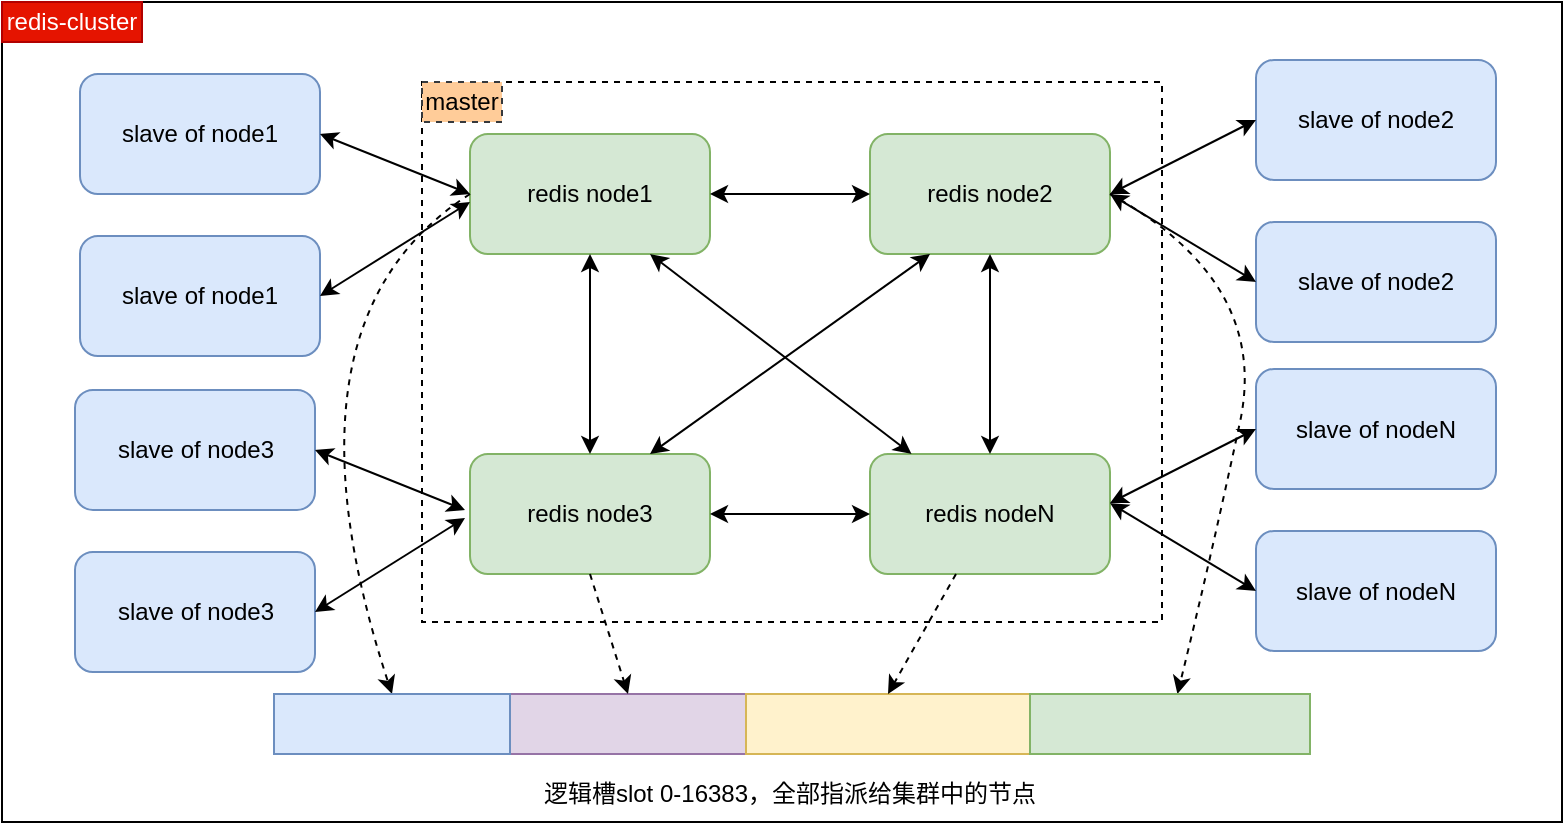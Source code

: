 <mxfile version="10.7.5" type="device"><diagram id="j-z1dym4aNV_XJcPWcNc" name="Page-1"><mxGraphModel dx="918" dy="682" grid="1" gridSize="10" guides="1" tooltips="1" connect="1" arrows="1" fold="1" page="1" pageScale="1" pageWidth="827" pageHeight="1169" math="0" shadow="0"><root><mxCell id="0"/><mxCell id="1" parent="0"/><mxCell id="c8PnRM8bnwLoUOzQhQxW-1" value="" style="rounded=0;whiteSpace=wrap;html=1;" vertex="1" parent="1"><mxGeometry x="30" y="70" width="780" height="410" as="geometry"/></mxCell><mxCell id="c8PnRM8bnwLoUOzQhQxW-3" value="redis-cluster" style="text;html=1;strokeColor=#B20000;fillColor=#e51400;align=center;verticalAlign=middle;whiteSpace=wrap;rounded=0;fontColor=#ffffff;" vertex="1" parent="1"><mxGeometry x="30" y="70" width="70" height="20" as="geometry"/></mxCell><mxCell id="c8PnRM8bnwLoUOzQhQxW-5" value="redis node1" style="rounded=1;whiteSpace=wrap;html=1;fillColor=#d5e8d4;strokeColor=#82b366;" vertex="1" parent="1"><mxGeometry x="264" y="136" width="120" height="60" as="geometry"/></mxCell><mxCell id="c8PnRM8bnwLoUOzQhQxW-7" value="redis node2" style="rounded=1;whiteSpace=wrap;html=1;fillColor=#d5e8d4;strokeColor=#82b366;" vertex="1" parent="1"><mxGeometry x="464" y="136" width="120" height="60" as="geometry"/></mxCell><mxCell id="c8PnRM8bnwLoUOzQhQxW-8" value="redis node3" style="rounded=1;whiteSpace=wrap;html=1;fillColor=#d5e8d4;strokeColor=#82b366;" vertex="1" parent="1"><mxGeometry x="264" y="296" width="120" height="60" as="geometry"/></mxCell><mxCell id="c8PnRM8bnwLoUOzQhQxW-10" value="redis nodeN" style="rounded=1;whiteSpace=wrap;html=1;fillColor=#d5e8d4;strokeColor=#82b366;" vertex="1" parent="1"><mxGeometry x="464" y="296" width="120" height="60" as="geometry"/></mxCell><mxCell id="c8PnRM8bnwLoUOzQhQxW-11" value="" style="endArrow=classic;startArrow=classic;html=1;exitX=1;exitY=0.5;exitDx=0;exitDy=0;entryX=0;entryY=0.5;entryDx=0;entryDy=0;" edge="1" parent="1" source="c8PnRM8bnwLoUOzQhQxW-5" target="c8PnRM8bnwLoUOzQhQxW-7"><mxGeometry width="50" height="50" relative="1" as="geometry"><mxPoint x="394" y="206" as="sourcePoint"/><mxPoint x="444" y="156" as="targetPoint"/></mxGeometry></mxCell><mxCell id="c8PnRM8bnwLoUOzQhQxW-12" value="" style="endArrow=classic;startArrow=classic;html=1;exitX=1;exitY=0.5;exitDx=0;exitDy=0;entryX=0;entryY=0.5;entryDx=0;entryDy=0;" edge="1" parent="1" source="c8PnRM8bnwLoUOzQhQxW-8" target="c8PnRM8bnwLoUOzQhQxW-10"><mxGeometry width="50" height="50" relative="1" as="geometry"><mxPoint x="344" y="315.5" as="sourcePoint"/><mxPoint x="424" y="315.5" as="targetPoint"/></mxGeometry></mxCell><mxCell id="c8PnRM8bnwLoUOzQhQxW-13" value="" style="endArrow=classic;startArrow=classic;html=1;exitX=0.5;exitY=0;exitDx=0;exitDy=0;entryX=0.5;entryY=1;entryDx=0;entryDy=0;" edge="1" parent="1" source="c8PnRM8bnwLoUOzQhQxW-8" target="c8PnRM8bnwLoUOzQhQxW-5"><mxGeometry width="50" height="50" relative="1" as="geometry"><mxPoint x="284" y="246" as="sourcePoint"/><mxPoint x="334" y="196" as="targetPoint"/></mxGeometry></mxCell><mxCell id="c8PnRM8bnwLoUOzQhQxW-14" value="" style="endArrow=classic;startArrow=classic;html=1;exitX=0.5;exitY=0;exitDx=0;exitDy=0;entryX=0.5;entryY=1;entryDx=0;entryDy=0;" edge="1" parent="1" source="c8PnRM8bnwLoUOzQhQxW-10" target="c8PnRM8bnwLoUOzQhQxW-7"><mxGeometry width="50" height="50" relative="1" as="geometry"><mxPoint x="504" y="276" as="sourcePoint"/><mxPoint x="544" y="186" as="targetPoint"/></mxGeometry></mxCell><mxCell id="c8PnRM8bnwLoUOzQhQxW-15" value="" style="endArrow=classic;startArrow=classic;html=1;entryX=0.75;entryY=1;entryDx=0;entryDy=0;" edge="1" parent="1" source="c8PnRM8bnwLoUOzQhQxW-10" target="c8PnRM8bnwLoUOzQhQxW-5"><mxGeometry width="50" height="50" relative="1" as="geometry"><mxPoint x="344" y="236" as="sourcePoint"/><mxPoint x="394" y="186" as="targetPoint"/></mxGeometry></mxCell><mxCell id="c8PnRM8bnwLoUOzQhQxW-16" value="" style="endArrow=classic;startArrow=classic;html=1;exitX=0.75;exitY=0;exitDx=0;exitDy=0;entryX=0.25;entryY=1;entryDx=0;entryDy=0;" edge="1" parent="1" source="c8PnRM8bnwLoUOzQhQxW-8" target="c8PnRM8bnwLoUOzQhQxW-7"><mxGeometry width="50" height="50" relative="1" as="geometry"><mxPoint x="394" y="296" as="sourcePoint"/><mxPoint x="444" y="246" as="targetPoint"/></mxGeometry></mxCell><mxCell id="c8PnRM8bnwLoUOzQhQxW-17" value="" style="rounded=0;whiteSpace=wrap;html=1;" vertex="1" parent="1"><mxGeometry x="166" y="416" width="515" height="30" as="geometry"/></mxCell><mxCell id="c8PnRM8bnwLoUOzQhQxW-19" value="" style="rounded=0;whiteSpace=wrap;html=1;fillColor=#e1d5e7;strokeColor=#9673a6;" vertex="1" parent="1"><mxGeometry x="284" y="416" width="118" height="30" as="geometry"/></mxCell><mxCell id="c8PnRM8bnwLoUOzQhQxW-20" value="逻辑槽slot 0-16383，全部指派给集群中的节点" style="text;html=1;strokeColor=none;fillColor=none;align=center;verticalAlign=middle;whiteSpace=wrap;rounded=0;" vertex="1" parent="1"><mxGeometry x="283.5" y="456" width="280" height="20" as="geometry"/></mxCell><mxCell id="c8PnRM8bnwLoUOzQhQxW-22" value="" style="rounded=0;whiteSpace=wrap;html=1;fillColor=#fff2cc;strokeColor=#d6b656;" vertex="1" parent="1"><mxGeometry x="402" y="416" width="142" height="30" as="geometry"/></mxCell><mxCell id="c8PnRM8bnwLoUOzQhQxW-25" value="" style="curved=1;endArrow=classic;html=1;entryX=0.5;entryY=0;entryDx=0;entryDy=0;exitX=0;exitY=0.5;exitDx=0;exitDy=0;dashed=1;" edge="1" parent="1" source="c8PnRM8bnwLoUOzQhQxW-5" target="c8PnRM8bnwLoUOzQhQxW-18"><mxGeometry width="50" height="50" relative="1" as="geometry"><mxPoint x="164" y="280" as="sourcePoint"/><mxPoint x="214" y="230" as="targetPoint"/><Array as="points"><mxPoint x="164" y="230"/></Array></mxGeometry></mxCell><mxCell id="c8PnRM8bnwLoUOzQhQxW-26" value="" style="curved=1;endArrow=classic;html=1;exitX=1;exitY=0.5;exitDx=0;exitDy=0;dashed=1;" edge="1" parent="1" source="c8PnRM8bnwLoUOzQhQxW-7" target="c8PnRM8bnwLoUOzQhQxW-23"><mxGeometry width="50" height="50" relative="1" as="geometry"><mxPoint x="624" y="400" as="sourcePoint"/><mxPoint x="674" y="350" as="targetPoint"/><Array as="points"><mxPoint x="664" y="210"/><mxPoint x="634" y="350"/></Array></mxGeometry></mxCell><mxCell id="c8PnRM8bnwLoUOzQhQxW-28" value="" style="endArrow=classic;html=1;dashed=1;entryX=0.5;entryY=0;entryDx=0;entryDy=0;exitX=0.5;exitY=1;exitDx=0;exitDy=0;" edge="1" parent="1" source="c8PnRM8bnwLoUOzQhQxW-8" target="c8PnRM8bnwLoUOzQhQxW-19"><mxGeometry width="50" height="50" relative="1" as="geometry"><mxPoint x="134" y="530" as="sourcePoint"/><mxPoint x="184" y="480" as="targetPoint"/></mxGeometry></mxCell><mxCell id="c8PnRM8bnwLoUOzQhQxW-29" value="" style="endArrow=classic;html=1;dashed=1;entryX=0.5;entryY=0;entryDx=0;entryDy=0;" edge="1" parent="1" source="c8PnRM8bnwLoUOzQhQxW-10" target="c8PnRM8bnwLoUOzQhQxW-22"><mxGeometry width="50" height="50" relative="1" as="geometry"><mxPoint x="494" y="390" as="sourcePoint"/><mxPoint x="544" y="340" as="targetPoint"/></mxGeometry></mxCell><mxCell id="c8PnRM8bnwLoUOzQhQxW-32" value="slave of node1" style="rounded=1;whiteSpace=wrap;html=1;fillColor=#dae8fc;strokeColor=#6c8ebf;" vertex="1" parent="1"><mxGeometry x="69" y="106" width="120" height="60" as="geometry"/></mxCell><mxCell id="c8PnRM8bnwLoUOzQhQxW-33" value="" style="endArrow=classic;startArrow=classic;html=1;exitX=1;exitY=0.5;exitDx=0;exitDy=0;entryX=0;entryY=0.5;entryDx=0;entryDy=0;" edge="1" parent="1" source="c8PnRM8bnwLoUOzQhQxW-32" target="c8PnRM8bnwLoUOzQhQxW-5"><mxGeometry width="50" height="50" relative="1" as="geometry"><mxPoint x="194" y="190" as="sourcePoint"/><mxPoint x="244" y="140" as="targetPoint"/></mxGeometry></mxCell><mxCell id="c8PnRM8bnwLoUOzQhQxW-34" value="slave of node1" style="rounded=1;whiteSpace=wrap;html=1;fillColor=#dae8fc;strokeColor=#6c8ebf;" vertex="1" parent="1"><mxGeometry x="69" y="187" width="120" height="60" as="geometry"/></mxCell><mxCell id="c8PnRM8bnwLoUOzQhQxW-35" value="" style="endArrow=classic;startArrow=classic;html=1;exitX=1;exitY=0.5;exitDx=0;exitDy=0;" edge="1" parent="1" source="c8PnRM8bnwLoUOzQhQxW-34"><mxGeometry width="50" height="50" relative="1" as="geometry"><mxPoint x="199" y="146" as="sourcePoint"/><mxPoint x="264" y="170" as="targetPoint"/></mxGeometry></mxCell><mxCell id="c8PnRM8bnwLoUOzQhQxW-36" value="slave of node3" style="rounded=1;whiteSpace=wrap;html=1;fillColor=#dae8fc;strokeColor=#6c8ebf;" vertex="1" parent="1"><mxGeometry x="66.5" y="264" width="120" height="60" as="geometry"/></mxCell><mxCell id="c8PnRM8bnwLoUOzQhQxW-37" value="" style="endArrow=classic;startArrow=classic;html=1;exitX=1;exitY=0.5;exitDx=0;exitDy=0;entryX=0;entryY=0.5;entryDx=0;entryDy=0;" edge="1" parent="1" source="c8PnRM8bnwLoUOzQhQxW-36"><mxGeometry width="50" height="50" relative="1" as="geometry"><mxPoint x="191.5" y="348" as="sourcePoint"/><mxPoint x="261.5" y="324" as="targetPoint"/></mxGeometry></mxCell><mxCell id="c8PnRM8bnwLoUOzQhQxW-38" value="slave of node3" style="rounded=1;whiteSpace=wrap;html=1;fillColor=#dae8fc;strokeColor=#6c8ebf;" vertex="1" parent="1"><mxGeometry x="66.5" y="345" width="120" height="60" as="geometry"/></mxCell><mxCell id="c8PnRM8bnwLoUOzQhQxW-39" value="" style="endArrow=classic;startArrow=classic;html=1;exitX=1;exitY=0.5;exitDx=0;exitDy=0;" edge="1" parent="1" source="c8PnRM8bnwLoUOzQhQxW-38"><mxGeometry width="50" height="50" relative="1" as="geometry"><mxPoint x="196.5" y="304" as="sourcePoint"/><mxPoint x="261.5" y="328" as="targetPoint"/></mxGeometry></mxCell><mxCell id="c8PnRM8bnwLoUOzQhQxW-18" value="" style="rounded=0;whiteSpace=wrap;html=1;fillColor=#dae8fc;strokeColor=#6c8ebf;" vertex="1" parent="1"><mxGeometry x="166" y="416" width="118" height="30" as="geometry"/></mxCell><mxCell id="c8PnRM8bnwLoUOzQhQxW-40" value="slave of node2" style="rounded=1;whiteSpace=wrap;html=1;fillColor=#dae8fc;strokeColor=#6c8ebf;" vertex="1" parent="1"><mxGeometry x="657" y="99" width="120" height="60" as="geometry"/></mxCell><mxCell id="c8PnRM8bnwLoUOzQhQxW-41" value="slave of node2" style="rounded=1;whiteSpace=wrap;html=1;fillColor=#dae8fc;strokeColor=#6c8ebf;" vertex="1" parent="1"><mxGeometry x="657" y="180" width="120" height="60" as="geometry"/></mxCell><mxCell id="c8PnRM8bnwLoUOzQhQxW-42" value="" style="endArrow=classic;startArrow=classic;html=1;entryX=0;entryY=0.5;entryDx=0;entryDy=0;exitX=1;exitY=0.5;exitDx=0;exitDy=0;" edge="1" parent="1" source="c8PnRM8bnwLoUOzQhQxW-7" target="c8PnRM8bnwLoUOzQhQxW-40"><mxGeometry width="50" height="50" relative="1" as="geometry"><mxPoint x="614" y="160" as="sourcePoint"/><mxPoint x="664" y="110" as="targetPoint"/></mxGeometry></mxCell><mxCell id="c8PnRM8bnwLoUOzQhQxW-43" value="" style="endArrow=classic;startArrow=classic;html=1;exitX=0;exitY=0.5;exitDx=0;exitDy=0;entryX=1;entryY=0.5;entryDx=0;entryDy=0;" edge="1" parent="1" source="c8PnRM8bnwLoUOzQhQxW-41" target="c8PnRM8bnwLoUOzQhQxW-7"><mxGeometry width="50" height="50" relative="1" as="geometry"><mxPoint x="574" y="210" as="sourcePoint"/><mxPoint x="624" y="160" as="targetPoint"/></mxGeometry></mxCell><mxCell id="c8PnRM8bnwLoUOzQhQxW-44" value="slave of nodeN" style="rounded=1;whiteSpace=wrap;html=1;fillColor=#dae8fc;strokeColor=#6c8ebf;" vertex="1" parent="1"><mxGeometry x="657" y="253.5" width="120" height="60" as="geometry"/></mxCell><mxCell id="c8PnRM8bnwLoUOzQhQxW-45" value="slave of nodeN" style="rounded=1;whiteSpace=wrap;html=1;fillColor=#dae8fc;strokeColor=#6c8ebf;" vertex="1" parent="1"><mxGeometry x="657" y="334.5" width="120" height="60" as="geometry"/></mxCell><mxCell id="c8PnRM8bnwLoUOzQhQxW-46" value="" style="endArrow=classic;startArrow=classic;html=1;entryX=0;entryY=0.5;entryDx=0;entryDy=0;exitX=1;exitY=0.5;exitDx=0;exitDy=0;" edge="1" parent="1" target="c8PnRM8bnwLoUOzQhQxW-44"><mxGeometry width="50" height="50" relative="1" as="geometry"><mxPoint x="584" y="320.5" as="sourcePoint"/><mxPoint x="664" y="264.5" as="targetPoint"/></mxGeometry></mxCell><mxCell id="c8PnRM8bnwLoUOzQhQxW-47" value="" style="endArrow=classic;startArrow=classic;html=1;exitX=0;exitY=0.5;exitDx=0;exitDy=0;entryX=1;entryY=0.5;entryDx=0;entryDy=0;" edge="1" parent="1" source="c8PnRM8bnwLoUOzQhQxW-45"><mxGeometry width="50" height="50" relative="1" as="geometry"><mxPoint x="574" y="364.5" as="sourcePoint"/><mxPoint x="584" y="320.5" as="targetPoint"/></mxGeometry></mxCell><mxCell id="c8PnRM8bnwLoUOzQhQxW-23" value="" style="rounded=0;whiteSpace=wrap;html=1;fillColor=#d5e8d4;strokeColor=#82b366;" vertex="1" parent="1"><mxGeometry x="544" y="416" width="140" height="30" as="geometry"/></mxCell><mxCell id="c8PnRM8bnwLoUOzQhQxW-49" value="" style="rounded=0;whiteSpace=wrap;html=1;dashed=1;fillColor=none;" vertex="1" parent="1"><mxGeometry x="240" y="110" width="370" height="270" as="geometry"/></mxCell><mxCell id="c8PnRM8bnwLoUOzQhQxW-50" value="master" style="text;html=1;strokeColor=#36393d;fillColor=#ffcc99;align=center;verticalAlign=middle;whiteSpace=wrap;rounded=0;dashed=1;" vertex="1" parent="1"><mxGeometry x="240" y="110" width="40" height="20" as="geometry"/></mxCell></root></mxGraphModel></diagram></mxfile>